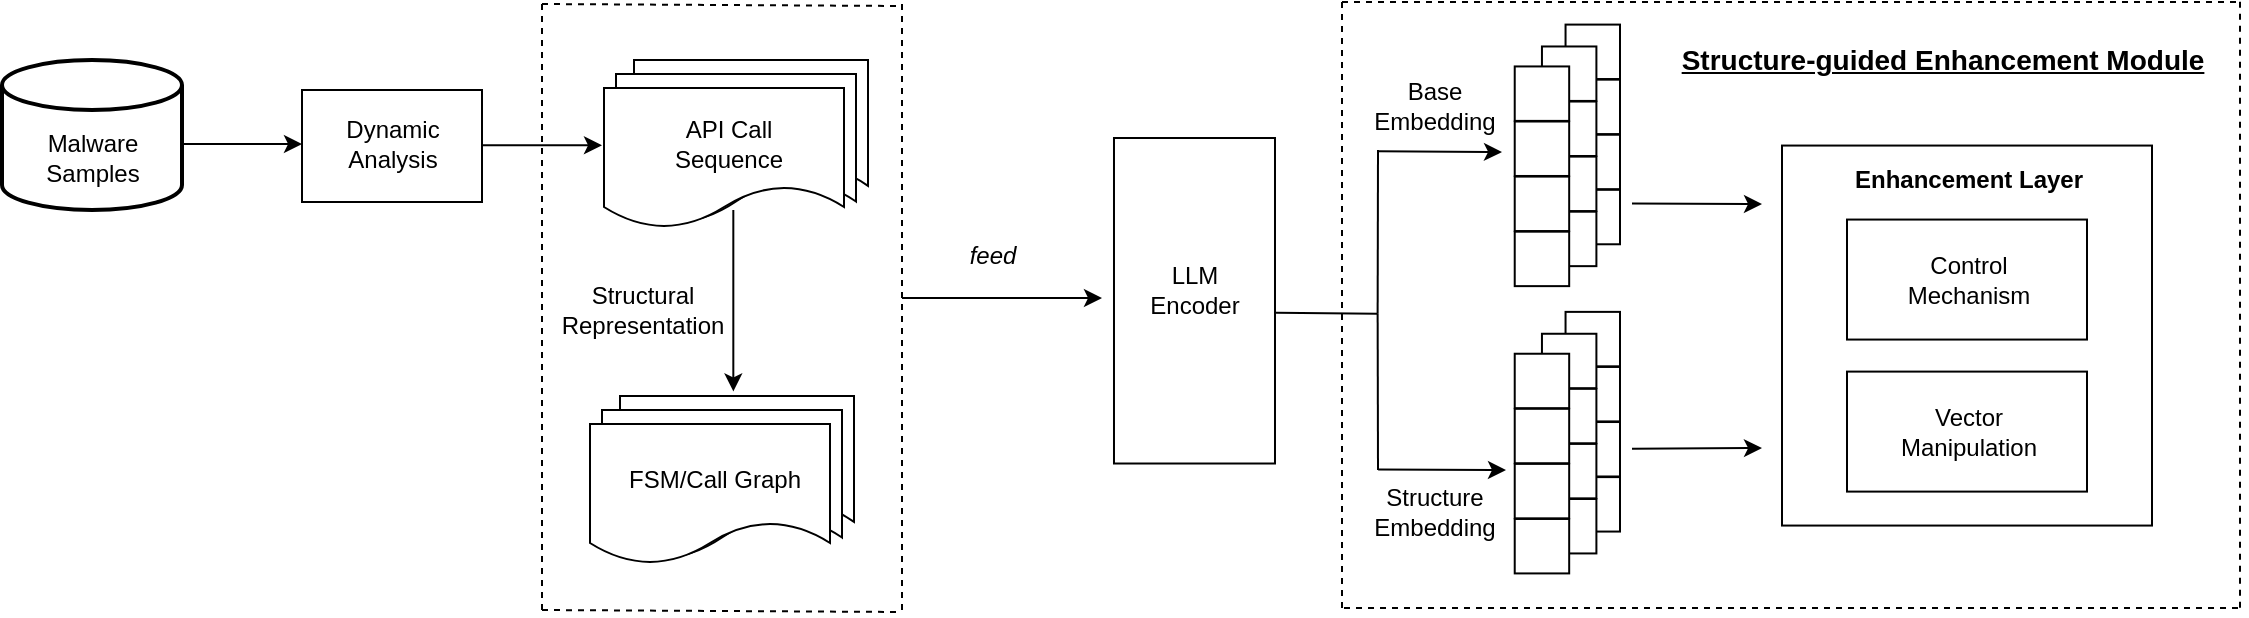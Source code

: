 <mxfile version="24.8.6">
  <diagram name="第 1 页" id="H4aQDe363Q3FN4pCdWJd">
    <mxGraphModel dx="1298" dy="645" grid="1" gridSize="10" guides="1" tooltips="1" connect="1" arrows="1" fold="1" page="1" pageScale="1" pageWidth="827" pageHeight="1169" math="0" shadow="0">
      <root>
        <mxCell id="0" />
        <mxCell id="1" parent="0" />
        <mxCell id="ezdm7JE4SphXt4pjz0XS-2" value="" style="strokeWidth=2;html=1;shape=mxgraph.flowchart.database;whiteSpace=wrap;fontStyle=0;align=center;verticalAlign=bottom;labelPosition=center;verticalLabelPosition=middle;horizontal=1;" parent="1" vertex="1">
          <mxGeometry x="70" y="175" width="90" height="75" as="geometry" />
        </mxCell>
        <mxCell id="ezdm7JE4SphXt4pjz0XS-3" value="Malware&lt;div&gt;Samples&lt;/div&gt;" style="text;html=1;align=center;verticalAlign=middle;resizable=0;points=[];autosize=1;strokeColor=none;fillColor=none;" parent="1" vertex="1">
          <mxGeometry x="80" y="204" width="70" height="40" as="geometry" />
        </mxCell>
        <mxCell id="ezdm7JE4SphXt4pjz0XS-4" value="" style="endArrow=classic;html=1;rounded=0;" parent="1" edge="1">
          <mxGeometry width="50" height="50" relative="1" as="geometry">
            <mxPoint x="160" y="217" as="sourcePoint" />
            <mxPoint x="220" y="217" as="targetPoint" />
          </mxGeometry>
        </mxCell>
        <mxCell id="ezdm7JE4SphXt4pjz0XS-5" value="" style="rounded=0;whiteSpace=wrap;html=1;" parent="1" vertex="1">
          <mxGeometry x="220" y="190" width="90" height="56" as="geometry" />
        </mxCell>
        <mxCell id="ezdm7JE4SphXt4pjz0XS-6" value="Dynamic&lt;div&gt;Analysis&lt;/div&gt;" style="text;html=1;align=center;verticalAlign=middle;resizable=0;points=[];autosize=1;strokeColor=none;fillColor=none;" parent="1" vertex="1">
          <mxGeometry x="230" y="197" width="70" height="40" as="geometry" />
        </mxCell>
        <mxCell id="ezdm7JE4SphXt4pjz0XS-7" value="" style="endArrow=classic;html=1;rounded=0;" parent="1" edge="1">
          <mxGeometry width="50" height="50" relative="1" as="geometry">
            <mxPoint x="310" y="217.66" as="sourcePoint" />
            <mxPoint x="370" y="217.66" as="targetPoint" />
          </mxGeometry>
        </mxCell>
        <mxCell id="ezdm7JE4SphXt4pjz0XS-13" value="" style="endArrow=classic;html=1;rounded=0;" parent="1" edge="1">
          <mxGeometry width="50" height="50" relative="1" as="geometry">
            <mxPoint x="435.66" y="250" as="sourcePoint" />
            <mxPoint x="435.66" y="340.69" as="targetPoint" />
          </mxGeometry>
        </mxCell>
        <mxCell id="ezdm7JE4SphXt4pjz0XS-17" value="" style="shape=document;whiteSpace=wrap;html=1;boundedLbl=1;" parent="1" vertex="1">
          <mxGeometry x="379" y="343" width="117" height="74" as="geometry" />
        </mxCell>
        <mxCell id="ezdm7JE4SphXt4pjz0XS-18" value="" style="shape=document;whiteSpace=wrap;html=1;boundedLbl=1;" parent="1" vertex="1">
          <mxGeometry x="370" y="350" width="120" height="75" as="geometry" />
        </mxCell>
        <mxCell id="ezdm7JE4SphXt4pjz0XS-19" value="" style="shape=document;whiteSpace=wrap;html=1;boundedLbl=1;labelBorderColor=none;" parent="1" vertex="1">
          <mxGeometry x="364" y="357" width="120" height="70" as="geometry" />
        </mxCell>
        <mxCell id="ezdm7JE4SphXt4pjz0XS-20" value="FSM/Call Graph" style="text;html=1;align=center;verticalAlign=middle;resizable=0;points=[];autosize=1;strokeColor=none;fillColor=none;" parent="1" vertex="1">
          <mxGeometry x="371" y="370" width="110" height="30" as="geometry" />
        </mxCell>
        <mxCell id="ezdm7JE4SphXt4pjz0XS-21" value="" style="shape=document;whiteSpace=wrap;html=1;boundedLbl=1;" parent="1" vertex="1">
          <mxGeometry x="386" y="175" width="117" height="74" as="geometry" />
        </mxCell>
        <mxCell id="ezdm7JE4SphXt4pjz0XS-22" value="" style="shape=document;whiteSpace=wrap;html=1;boundedLbl=1;" parent="1" vertex="1">
          <mxGeometry x="377" y="182" width="120" height="75" as="geometry" />
        </mxCell>
        <mxCell id="ezdm7JE4SphXt4pjz0XS-23" value="" style="shape=document;whiteSpace=wrap;html=1;boundedLbl=1;labelBorderColor=none;" parent="1" vertex="1">
          <mxGeometry x="371" y="189" width="120" height="70" as="geometry" />
        </mxCell>
        <mxCell id="ezdm7JE4SphXt4pjz0XS-24" value="API Call&lt;div&gt;Sequence&lt;/div&gt;" style="text;html=1;align=center;verticalAlign=middle;resizable=0;points=[];autosize=1;strokeColor=none;fillColor=none;" parent="1" vertex="1">
          <mxGeometry x="393" y="197" width="80" height="40" as="geometry" />
        </mxCell>
        <mxCell id="ezdm7JE4SphXt4pjz0XS-25" value="Structural&lt;div&gt;Representation&lt;/div&gt;" style="text;html=1;align=center;verticalAlign=middle;resizable=0;points=[];autosize=1;strokeColor=none;fillColor=none;" parent="1" vertex="1">
          <mxGeometry x="340" y="280" width="100" height="40" as="geometry" />
        </mxCell>
        <mxCell id="ezdm7JE4SphXt4pjz0XS-33" value="" style="endArrow=classic;html=1;rounded=0;" parent="1" edge="1">
          <mxGeometry width="50" height="50" relative="1" as="geometry">
            <mxPoint x="520" y="294" as="sourcePoint" />
            <mxPoint x="620" y="294" as="targetPoint" />
          </mxGeometry>
        </mxCell>
        <mxCell id="ezdm7JE4SphXt4pjz0XS-35" value="&lt;i&gt;feed&lt;/i&gt;" style="text;html=1;align=center;verticalAlign=middle;resizable=0;points=[];autosize=1;strokeColor=none;fillColor=none;" parent="1" vertex="1">
          <mxGeometry x="540" y="258" width="50" height="30" as="geometry" />
        </mxCell>
        <mxCell id="ezdm7JE4SphXt4pjz0XS-37" value="" style="rounded=0;whiteSpace=wrap;html=1;rotation=90;" parent="1" vertex="1">
          <mxGeometry x="584.87" y="255.13" width="162.75" height="80.5" as="geometry" />
        </mxCell>
        <mxCell id="ezdm7JE4SphXt4pjz0XS-38" value="LLM&lt;div&gt;Encoder&lt;/div&gt;" style="text;html=1;align=center;verticalAlign=middle;resizable=0;points=[];autosize=1;strokeColor=none;fillColor=none;" parent="1" vertex="1">
          <mxGeometry x="631.25" y="270" width="70" height="40" as="geometry" />
        </mxCell>
        <mxCell id="yIGRJzgeX2FqWWyCbdT4-8" value="" style="group" vertex="1" connectable="0" parent="1">
          <mxGeometry x="340" y="147" width="180" height="304" as="geometry" />
        </mxCell>
        <mxCell id="ezdm7JE4SphXt4pjz0XS-27" value="" style="endArrow=none;dashed=1;html=1;rounded=0;" parent="yIGRJzgeX2FqWWyCbdT4-8" edge="1">
          <mxGeometry width="50" height="50" relative="1" as="geometry">
            <mxPoint y="303" as="sourcePoint" />
            <mxPoint as="targetPoint" />
          </mxGeometry>
        </mxCell>
        <mxCell id="ezdm7JE4SphXt4pjz0XS-28" value="" style="endArrow=none;dashed=1;html=1;rounded=0;" parent="yIGRJzgeX2FqWWyCbdT4-8" edge="1">
          <mxGeometry width="50" height="50" relative="1" as="geometry">
            <mxPoint x="180" y="303" as="sourcePoint" />
            <mxPoint x="180" as="targetPoint" />
          </mxGeometry>
        </mxCell>
        <mxCell id="ezdm7JE4SphXt4pjz0XS-31" value="" style="endArrow=none;dashed=1;html=1;rounded=0;" parent="yIGRJzgeX2FqWWyCbdT4-8" edge="1">
          <mxGeometry width="50" height="50" relative="1" as="geometry">
            <mxPoint as="sourcePoint" />
            <mxPoint x="180" y="1" as="targetPoint" />
          </mxGeometry>
        </mxCell>
        <mxCell id="ezdm7JE4SphXt4pjz0XS-32" value="" style="endArrow=none;dashed=1;html=1;rounded=0;" parent="yIGRJzgeX2FqWWyCbdT4-8" edge="1">
          <mxGeometry width="50" height="50" relative="1" as="geometry">
            <mxPoint y="303" as="sourcePoint" />
            <mxPoint x="180" y="304" as="targetPoint" />
          </mxGeometry>
        </mxCell>
        <mxCell id="ezdm7JE4SphXt4pjz0XS-64" value="" style="whiteSpace=wrap;html=1;aspect=fixed;container=0;" parent="1" vertex="1">
          <mxGeometry x="851.775" y="157.293" width="27.225" height="27.225" as="geometry" />
        </mxCell>
        <mxCell id="ezdm7JE4SphXt4pjz0XS-65" value="" style="whiteSpace=wrap;html=1;aspect=fixed;container=0;" parent="1" vertex="1">
          <mxGeometry x="851.775" y="184.832" width="27.225" height="27.225" as="geometry" />
        </mxCell>
        <mxCell id="ezdm7JE4SphXt4pjz0XS-66" value="" style="whiteSpace=wrap;html=1;aspect=fixed;container=0;" parent="1" vertex="1">
          <mxGeometry x="851.775" y="212.371" width="27.225" height="27.225" as="geometry" />
        </mxCell>
        <mxCell id="ezdm7JE4SphXt4pjz0XS-67" value="" style="whiteSpace=wrap;html=1;aspect=fixed;container=0;" parent="1" vertex="1">
          <mxGeometry x="851.775" y="239.91" width="27.225" height="27.225" as="geometry" />
        </mxCell>
        <mxCell id="ezdm7JE4SphXt4pjz0XS-58" value="" style="whiteSpace=wrap;html=1;aspect=fixed;container=0;" parent="1" vertex="1">
          <mxGeometry x="839.977" y="168.233" width="27.225" height="27.225" as="geometry" />
        </mxCell>
        <mxCell id="ezdm7JE4SphXt4pjz0XS-59" value="" style="whiteSpace=wrap;html=1;aspect=fixed;container=0;" parent="1" vertex="1">
          <mxGeometry x="839.977" y="195.772" width="27.225" height="27.225" as="geometry" />
        </mxCell>
        <mxCell id="ezdm7JE4SphXt4pjz0XS-60" value="" style="whiteSpace=wrap;html=1;aspect=fixed;container=0;" parent="1" vertex="1">
          <mxGeometry x="839.977" y="223.311" width="27.225" height="27.225" as="geometry" />
        </mxCell>
        <mxCell id="ezdm7JE4SphXt4pjz0XS-61" value="" style="whiteSpace=wrap;html=1;aspect=fixed;container=0;" parent="1" vertex="1">
          <mxGeometry x="839.977" y="250.85" width="27.225" height="27.225" as="geometry" />
        </mxCell>
        <mxCell id="ezdm7JE4SphXt4pjz0XS-52" value="" style="whiteSpace=wrap;html=1;aspect=fixed;container=0;" parent="1" vertex="1">
          <mxGeometry x="826.364" y="178.222" width="27.225" height="27.225" as="geometry" />
        </mxCell>
        <mxCell id="ezdm7JE4SphXt4pjz0XS-53" value="" style="whiteSpace=wrap;html=1;aspect=fixed;container=0;" parent="1" vertex="1">
          <mxGeometry x="826.364" y="205.761" width="27.225" height="27.225" as="geometry" />
        </mxCell>
        <mxCell id="ezdm7JE4SphXt4pjz0XS-54" value="" style="whiteSpace=wrap;html=1;aspect=fixed;container=0;" parent="1" vertex="1">
          <mxGeometry x="826.364" y="233.299" width="27.225" height="27.225" as="geometry" />
        </mxCell>
        <mxCell id="ezdm7JE4SphXt4pjz0XS-55" value="" style="whiteSpace=wrap;html=1;aspect=fixed;container=0;" parent="1" vertex="1">
          <mxGeometry x="826.364" y="260.838" width="27.225" height="27.225" as="geometry" />
        </mxCell>
        <mxCell id="ezdm7JE4SphXt4pjz0XS-149" value="" style="endArrow=none;html=1;rounded=0;" parent="1" edge="1">
          <mxGeometry width="50" height="50" relative="1" as="geometry">
            <mxPoint x="707" y="301.415" as="sourcePoint" />
            <mxPoint x="757.821" y="301.89" as="targetPoint" />
          </mxGeometry>
        </mxCell>
        <mxCell id="ezdm7JE4SphXt4pjz0XS-150" value="" style="endArrow=none;html=1;rounded=0;" parent="1" edge="1">
          <mxGeometry width="50" height="50" relative="1" as="geometry">
            <mxPoint x="757.821" y="301.89" as="sourcePoint" />
            <mxPoint x="758" y="220" as="targetPoint" />
          </mxGeometry>
        </mxCell>
        <mxCell id="ezdm7JE4SphXt4pjz0XS-151" value="" style="endArrow=none;html=1;rounded=0;" parent="1" edge="1">
          <mxGeometry width="50" height="50" relative="1" as="geometry">
            <mxPoint x="758" y="380" as="sourcePoint" />
            <mxPoint x="757.821" y="301.89" as="targetPoint" />
          </mxGeometry>
        </mxCell>
        <mxCell id="ezdm7JE4SphXt4pjz0XS-154" value="" style="endArrow=classic;html=1;rounded=0;" parent="1" edge="1">
          <mxGeometry width="50" height="50" relative="1" as="geometry">
            <mxPoint x="758.071" y="379.693" as="sourcePoint" />
            <mxPoint x="822" y="380" as="targetPoint" />
          </mxGeometry>
        </mxCell>
        <mxCell id="ezdm7JE4SphXt4pjz0XS-155" value="" style="endArrow=classic;html=1;rounded=0;" parent="1" edge="1">
          <mxGeometry width="50" height="50" relative="1" as="geometry">
            <mxPoint x="757.821" y="220.588" as="sourcePoint" />
            <mxPoint x="820" y="221" as="targetPoint" />
          </mxGeometry>
        </mxCell>
        <mxCell id="ezdm7JE4SphXt4pjz0XS-156" value="Base&lt;div&gt;Embedding&lt;/div&gt;" style="text;html=1;align=center;verticalAlign=middle;resizable=0;points=[];autosize=1;strokeColor=none;fillColor=none;container=0;" parent="1" vertex="1">
          <mxGeometry x="745.763" y="177.78" width="80" height="40" as="geometry" />
        </mxCell>
        <mxCell id="ezdm7JE4SphXt4pjz0XS-157" value="Structure&lt;div&gt;Embedding&lt;/div&gt;" style="text;html=1;align=center;verticalAlign=middle;resizable=0;points=[];autosize=1;strokeColor=none;fillColor=none;container=0;" parent="1" vertex="1">
          <mxGeometry x="745.948" y="380.728" width="80" height="40" as="geometry" />
        </mxCell>
        <mxCell id="ezdm7JE4SphXt4pjz0XS-129" value="" style="whiteSpace=wrap;html=1;aspect=fixed;container=0;" parent="1" vertex="1">
          <mxGeometry x="851.775" y="300.939" width="27.225" height="27.225" as="geometry" />
        </mxCell>
        <mxCell id="ezdm7JE4SphXt4pjz0XS-130" value="" style="whiteSpace=wrap;html=1;aspect=fixed;container=0;" parent="1" vertex="1">
          <mxGeometry x="851.775" y="328.478" width="27.225" height="27.225" as="geometry" />
        </mxCell>
        <mxCell id="ezdm7JE4SphXt4pjz0XS-131" value="" style="whiteSpace=wrap;html=1;aspect=fixed;container=0;" parent="1" vertex="1">
          <mxGeometry x="851.775" y="356.017" width="27.225" height="27.225" as="geometry" />
        </mxCell>
        <mxCell id="ezdm7JE4SphXt4pjz0XS-132" value="" style="whiteSpace=wrap;html=1;aspect=fixed;container=0;" parent="1" vertex="1">
          <mxGeometry x="851.775" y="383.556" width="27.225" height="27.225" as="geometry" />
        </mxCell>
        <mxCell id="ezdm7JE4SphXt4pjz0XS-135" value="" style="whiteSpace=wrap;html=1;aspect=fixed;container=0;" parent="1" vertex="1">
          <mxGeometry x="839.977" y="311.879" width="27.225" height="27.225" as="geometry" />
        </mxCell>
        <mxCell id="ezdm7JE4SphXt4pjz0XS-136" value="" style="whiteSpace=wrap;html=1;aspect=fixed;container=0;" parent="1" vertex="1">
          <mxGeometry x="839.977" y="339.418" width="27.225" height="27.225" as="geometry" />
        </mxCell>
        <mxCell id="ezdm7JE4SphXt4pjz0XS-137" value="" style="whiteSpace=wrap;html=1;aspect=fixed;container=0;" parent="1" vertex="1">
          <mxGeometry x="839.977" y="366.957" width="27.225" height="27.225" as="geometry" />
        </mxCell>
        <mxCell id="ezdm7JE4SphXt4pjz0XS-138" value="" style="whiteSpace=wrap;html=1;aspect=fixed;container=0;" parent="1" vertex="1">
          <mxGeometry x="839.977" y="394.496" width="27.225" height="27.225" as="geometry" />
        </mxCell>
        <mxCell id="ezdm7JE4SphXt4pjz0XS-141" value="" style="whiteSpace=wrap;html=1;aspect=fixed;container=0;" parent="1" vertex="1">
          <mxGeometry x="826.364" y="321.868" width="27.225" height="27.225" as="geometry" />
        </mxCell>
        <mxCell id="ezdm7JE4SphXt4pjz0XS-142" value="" style="whiteSpace=wrap;html=1;aspect=fixed;container=0;" parent="1" vertex="1">
          <mxGeometry x="826.364" y="349.407" width="27.225" height="27.225" as="geometry" />
        </mxCell>
        <mxCell id="ezdm7JE4SphXt4pjz0XS-143" value="" style="whiteSpace=wrap;html=1;aspect=fixed;container=0;" parent="1" vertex="1">
          <mxGeometry x="826.364" y="376.946" width="27.225" height="27.225" as="geometry" />
        </mxCell>
        <mxCell id="ezdm7JE4SphXt4pjz0XS-144" value="" style="whiteSpace=wrap;html=1;aspect=fixed;container=0;" parent="1" vertex="1">
          <mxGeometry x="826.364" y="404.485" width="27.225" height="27.225" as="geometry" />
        </mxCell>
        <mxCell id="yIGRJzgeX2FqWWyCbdT4-10" value="" style="endArrow=none;dashed=1;html=1;rounded=0;" edge="1" parent="1">
          <mxGeometry width="50" height="50" relative="1" as="geometry">
            <mxPoint x="740" y="449" as="sourcePoint" />
            <mxPoint x="740" y="146" as="targetPoint" />
          </mxGeometry>
        </mxCell>
        <mxCell id="yIGRJzgeX2FqWWyCbdT4-12" value="" style="endArrow=none;dashed=1;html=1;rounded=0;" edge="1" parent="1">
          <mxGeometry width="50" height="50" relative="1" as="geometry">
            <mxPoint x="740" y="146" as="sourcePoint" />
            <mxPoint x="1190" y="146" as="targetPoint" />
          </mxGeometry>
        </mxCell>
        <mxCell id="yIGRJzgeX2FqWWyCbdT4-13" value="" style="endArrow=none;dashed=1;html=1;rounded=0;" edge="1" parent="1">
          <mxGeometry width="50" height="50" relative="1" as="geometry">
            <mxPoint x="741" y="449" as="sourcePoint" />
            <mxPoint x="1191" y="449" as="targetPoint" />
          </mxGeometry>
        </mxCell>
        <mxCell id="yIGRJzgeX2FqWWyCbdT4-14" value="&lt;b&gt;&lt;u&gt;&lt;font style=&quot;font-size: 14px;&quot;&gt;Structure-guided Enhancement Module&lt;/font&gt;&lt;/u&gt;&lt;/b&gt;" style="text;html=1;align=center;verticalAlign=middle;resizable=0;points=[];autosize=1;strokeColor=none;fillColor=none;" vertex="1" parent="1">
          <mxGeometry x="900" y="160" width="280" height="30" as="geometry" />
        </mxCell>
        <mxCell id="yIGRJzgeX2FqWWyCbdT4-15" value="" style="rounded=0;whiteSpace=wrap;html=1;" vertex="1" parent="1">
          <mxGeometry x="960" y="217.78" width="185" height="190" as="geometry" />
        </mxCell>
        <mxCell id="yIGRJzgeX2FqWWyCbdT4-16" value="" style="rounded=0;whiteSpace=wrap;html=1;" vertex="1" parent="1">
          <mxGeometry x="992.5" y="254.78" width="120" height="60" as="geometry" />
        </mxCell>
        <mxCell id="yIGRJzgeX2FqWWyCbdT4-17" value="&lt;b&gt;Enhancement Layer&lt;/b&gt;" style="text;html=1;align=center;verticalAlign=middle;resizable=0;points=[];autosize=1;strokeColor=none;fillColor=none;" vertex="1" parent="1">
          <mxGeometry x="982.5" y="219.7" width="140" height="30" as="geometry" />
        </mxCell>
        <mxCell id="yIGRJzgeX2FqWWyCbdT4-19" value="Control&lt;div&gt;Mechanism&lt;/div&gt;" style="text;html=1;align=center;verticalAlign=middle;resizable=0;points=[];autosize=1;strokeColor=none;fillColor=none;" vertex="1" parent="1">
          <mxGeometry x="1012.5" y="264.78" width="80" height="40" as="geometry" />
        </mxCell>
        <mxCell id="yIGRJzgeX2FqWWyCbdT4-21" value="" style="rounded=0;whiteSpace=wrap;html=1;" vertex="1" parent="1">
          <mxGeometry x="992.5" y="330.8" width="120" height="60" as="geometry" />
        </mxCell>
        <mxCell id="yIGRJzgeX2FqWWyCbdT4-22" value="Vector&lt;div&gt;Manipulation&lt;/div&gt;" style="text;html=1;align=center;verticalAlign=middle;resizable=0;points=[];autosize=1;strokeColor=none;fillColor=none;" vertex="1" parent="1">
          <mxGeometry x="1007.5" y="340.8" width="90" height="40" as="geometry" />
        </mxCell>
        <mxCell id="yIGRJzgeX2FqWWyCbdT4-23" value="" style="endArrow=none;dashed=1;html=1;rounded=0;" edge="1" parent="1">
          <mxGeometry width="50" height="50" relative="1" as="geometry">
            <mxPoint x="1189" y="448.88" as="sourcePoint" />
            <mxPoint x="1189" y="145.88" as="targetPoint" />
          </mxGeometry>
        </mxCell>
        <mxCell id="yIGRJzgeX2FqWWyCbdT4-24" value="" style="endArrow=classic;html=1;rounded=0;" edge="1" parent="1">
          <mxGeometry width="50" height="50" relative="1" as="geometry">
            <mxPoint x="885" y="246.71" as="sourcePoint" />
            <mxPoint x="950" y="247" as="targetPoint" />
          </mxGeometry>
        </mxCell>
        <mxCell id="yIGRJzgeX2FqWWyCbdT4-25" value="" style="endArrow=classic;html=1;rounded=0;" edge="1" parent="1">
          <mxGeometry width="50" height="50" relative="1" as="geometry">
            <mxPoint x="885" y="369.43" as="sourcePoint" />
            <mxPoint x="950" y="369" as="targetPoint" />
          </mxGeometry>
        </mxCell>
      </root>
    </mxGraphModel>
  </diagram>
</mxfile>
